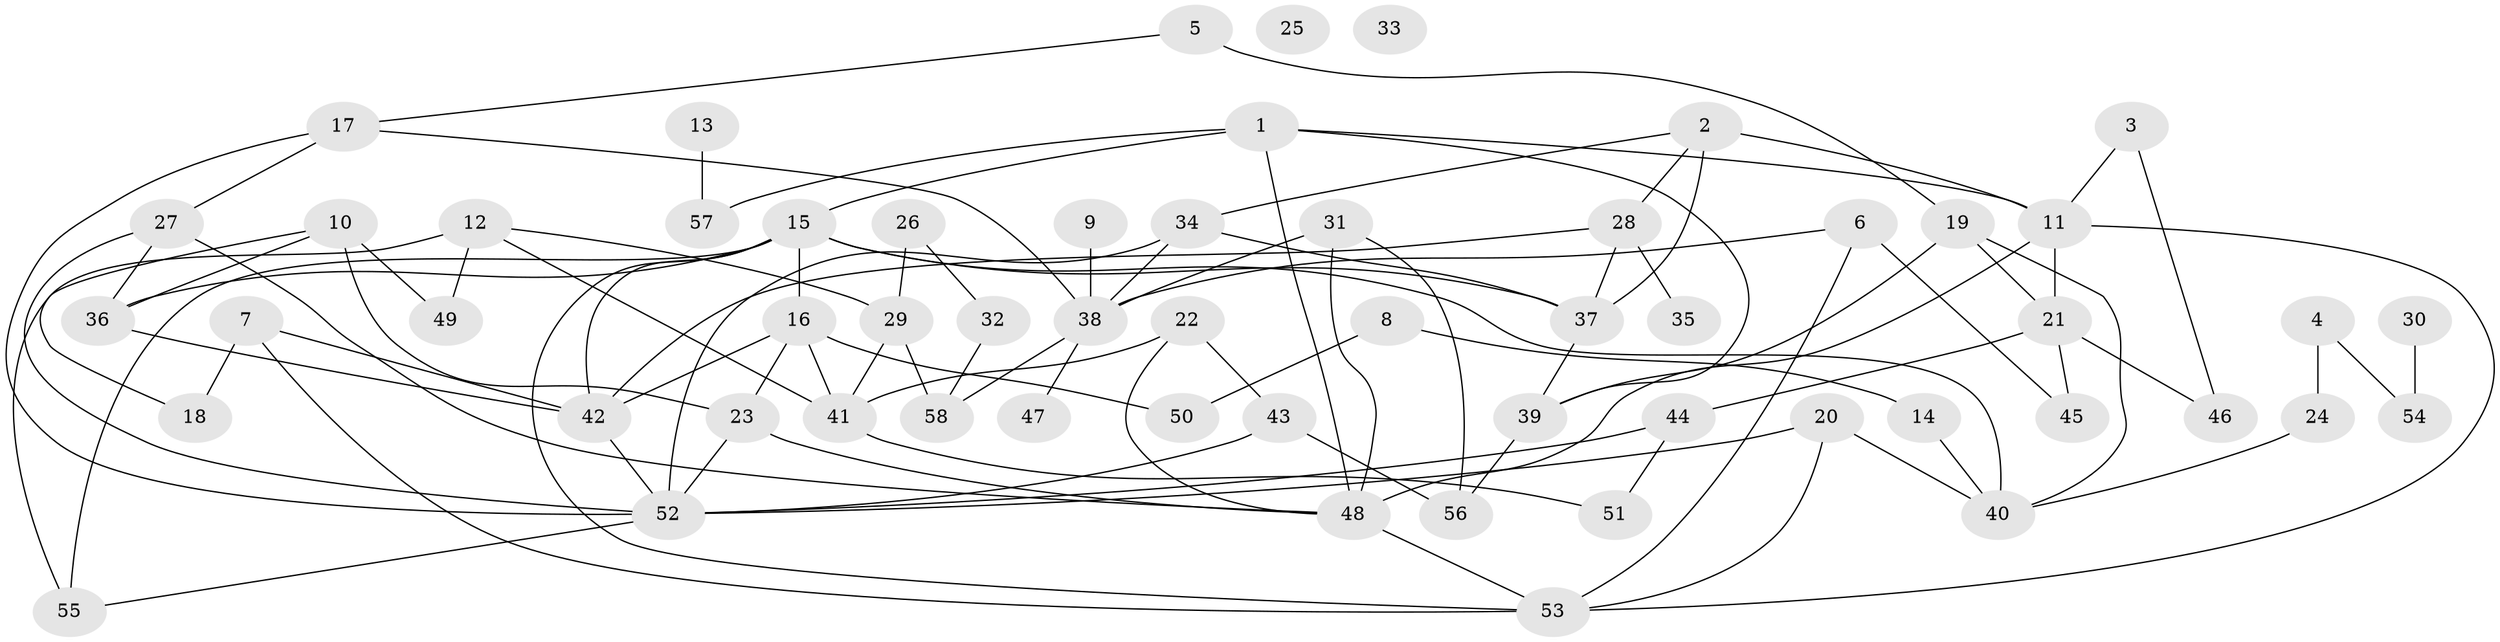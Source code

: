 // Generated by graph-tools (version 1.1) at 2025/39/03/09/25 04:39:53]
// undirected, 58 vertices, 97 edges
graph export_dot {
graph [start="1"]
  node [color=gray90,style=filled];
  1;
  2;
  3;
  4;
  5;
  6;
  7;
  8;
  9;
  10;
  11;
  12;
  13;
  14;
  15;
  16;
  17;
  18;
  19;
  20;
  21;
  22;
  23;
  24;
  25;
  26;
  27;
  28;
  29;
  30;
  31;
  32;
  33;
  34;
  35;
  36;
  37;
  38;
  39;
  40;
  41;
  42;
  43;
  44;
  45;
  46;
  47;
  48;
  49;
  50;
  51;
  52;
  53;
  54;
  55;
  56;
  57;
  58;
  1 -- 11;
  1 -- 15;
  1 -- 39;
  1 -- 48;
  1 -- 57;
  2 -- 11;
  2 -- 28;
  2 -- 34;
  2 -- 37;
  3 -- 11;
  3 -- 46;
  4 -- 24;
  4 -- 54;
  5 -- 17;
  5 -- 19;
  6 -- 38;
  6 -- 45;
  6 -- 53;
  7 -- 18;
  7 -- 42;
  7 -- 53;
  8 -- 14;
  8 -- 50;
  9 -- 38;
  10 -- 18;
  10 -- 23;
  10 -- 36;
  10 -- 49;
  11 -- 21;
  11 -- 48;
  11 -- 53;
  12 -- 29;
  12 -- 41;
  12 -- 49;
  12 -- 55;
  13 -- 57;
  14 -- 40;
  15 -- 16;
  15 -- 36;
  15 -- 37;
  15 -- 40;
  15 -- 42;
  15 -- 53;
  15 -- 55;
  16 -- 23;
  16 -- 41;
  16 -- 42;
  16 -- 50;
  17 -- 27;
  17 -- 38;
  17 -- 52;
  19 -- 21;
  19 -- 39;
  19 -- 40;
  20 -- 40;
  20 -- 52;
  20 -- 53;
  21 -- 44;
  21 -- 45;
  21 -- 46;
  22 -- 41;
  22 -- 43;
  22 -- 48;
  23 -- 48;
  23 -- 52;
  24 -- 40;
  26 -- 29;
  26 -- 32;
  27 -- 36;
  27 -- 48;
  27 -- 52;
  28 -- 35;
  28 -- 37;
  28 -- 42;
  29 -- 41;
  29 -- 58;
  30 -- 54;
  31 -- 38;
  31 -- 48;
  31 -- 56;
  32 -- 58;
  34 -- 37;
  34 -- 38;
  34 -- 52;
  36 -- 42;
  37 -- 39;
  38 -- 47;
  38 -- 58;
  39 -- 56;
  41 -- 51;
  42 -- 52;
  43 -- 52;
  43 -- 56;
  44 -- 51;
  44 -- 52;
  48 -- 53;
  52 -- 55;
}
